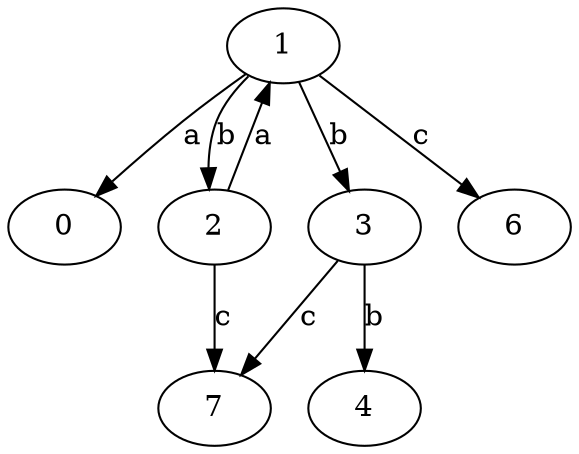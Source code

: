 strict digraph  {
0;
1;
2;
3;
4;
6;
7;
1 -> 0  [label=a];
1 -> 2  [label=b];
1 -> 3  [label=b];
1 -> 6  [label=c];
2 -> 1  [label=a];
2 -> 7  [label=c];
3 -> 4  [label=b];
3 -> 7  [label=c];
}
